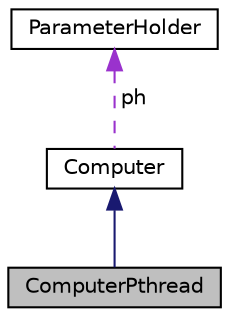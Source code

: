digraph "ComputerPthread"
{
  edge [fontname="Helvetica",fontsize="10",labelfontname="Helvetica",labelfontsize="10"];
  node [fontname="Helvetica",fontsize="10",shape=record];
  Node1 [label="ComputerPthread",height=0.2,width=0.4,color="black", fillcolor="grey75", style="filled", fontcolor="black"];
  Node2 -> Node1 [dir="back",color="midnightblue",fontsize="10",style="solid",fontname="Helvetica"];
  Node2 [label="Computer",height=0.2,width=0.4,color="black", fillcolor="white", style="filled",URL="$classComputer.html"];
  Node3 -> Node2 [dir="back",color="darkorchid3",fontsize="10",style="dashed",label=" ph" ,fontname="Helvetica"];
  Node3 [label="ParameterHolder",height=0.2,width=0.4,color="black", fillcolor="white", style="filled",URL="$structParameterHolder.html"];
}
